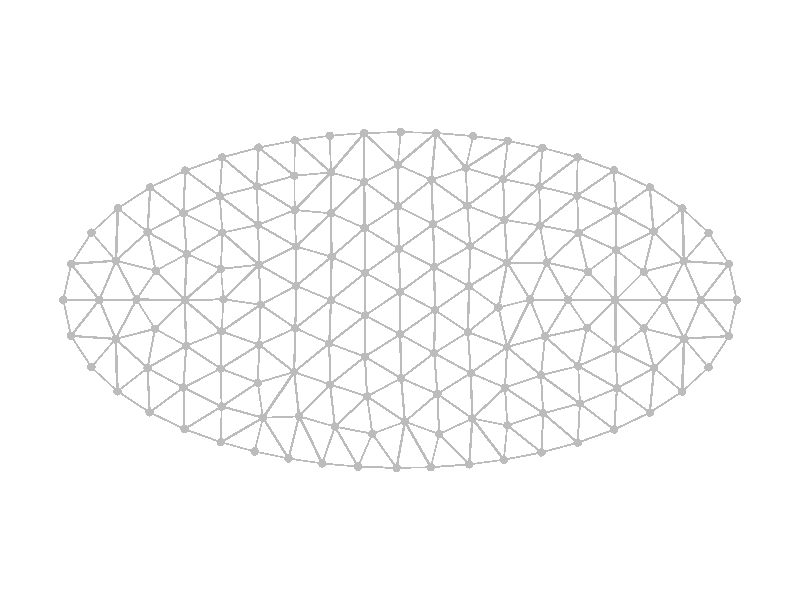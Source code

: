 #include "colors.inc"
background { rgb <1, 1, 1> }
camera {location <0, 0, 15>up <0,1,0> right <-1.33,0,0> angle 18look_at <0, 0, 0> sky <0, 1, 0> }
sphere { <-1.06389, -0.846779, 0>, 0.025 texture {  pigment { rgb <0.5, 0.5, 0.5> } } }
sphere { <-0.863473, -0.902, 0>, 0.025 texture {  pigment { rgb <0.5, 0.5, 0.5> } } }
sphere { <-0.662014, -0.943628, 0>, 0.025 texture {  pigment { rgb <0.5, 0.5, 0.5> } } }
sphere { <-0.461229, -0.973045, 0>, 0.025 texture {  pigment { rgb <0.5, 0.5, 0.5> } } }
sphere { <-0.249426, -0.992193, 0>, 0.025 texture {  pigment { rgb <0.5, 0.5, 0.5> } } }
sphere { <-0.0204406, -0.999948, 0>, 0.025 texture {  pigment { rgb <0.5, 0.5, 0.5> } } }
sphere { <0.183594, -0.995778, 0>, 0.025 texture {  pigment { rgb <0.5, 0.5, 0.5> } } }
sphere { <0.411208, -0.978635, 0>, 0.025 texture {  pigment { rgb <0.5, 0.5, 0.5> } } }
sphere { <0.616379, -0.951325, 0>, 0.025 texture {  pigment { rgb <0.5, 0.5, 0.5> } } }
sphere { <0.840088, -0.907504, 0>, 0.025 texture {  pigment { rgb <0.5, 0.5, 0.5> } } }
sphere { <1.0555, -0.849401, 0>, 0.025 texture {  pigment { rgb <0.5, 0.5, 0.5> } } }
sphere { <-1.48701, -0.668731, 0>, 0.025 texture {  pigment { rgb <0.5, 0.5, 0.5> } } }
sphere { <-1.2795, -0.768582, 0>, 0.025 texture {  pigment { rgb <0.5, 0.5, 0.5> } } }
sphere { <-1.05925, -0.633867, 0>, 0.025 texture {  pigment { rgb <0.5, 0.5, 0.5> } } }
sphere { <-0.813957, -0.701072, 0>, 0.025 texture {  pigment { rgb <0.5, 0.5, 0.5> } } }
sphere { <-0.598983, -0.692716, 0>, 0.025 texture {  pigment { rgb <0.5, 0.5, 0.5> } } }
sphere { <-0.386709, -0.753892, 0>, 0.025 texture {  pigment { rgb <0.5, 0.5, 0.5> } } }
sphere { <-0.164436, -0.796264, 0>, 0.025 texture {  pigment { rgb <0.5, 0.5, 0.5> } } }
sphere { <0.0292659, -0.724609, 0>, 0.025 texture {  pigment { rgb <0.5, 0.5, 0.5> } } }
sphere { <0.232411, -0.798404, 0>, 0.025 texture {  pigment { rgb <0.5, 0.5, 0.5> } } }
sphere { <0.429384, -0.705453, 0>, 0.025 texture {  pigment { rgb <0.5, 0.5, 0.5> } } }
sphere { <0.637576, -0.74646, 0>, 0.025 texture {  pigment { rgb <0.5, 0.5, 0.5> } } }
sphere { <0.850679, -0.674423, 0>, 0.025 texture {  pigment { rgb <0.5, 0.5, 0.5> } } }
sphere { <1.06844, -0.616193, 0>, 0.025 texture {  pigment { rgb <0.5, 0.5, 0.5> } } }
sphere { <1.27247, -0.771494, 0>, 0.025 texture {  pigment { rgb <0.5, 0.5, 0.5> } } }
sphere { <1.48403, -0.670384, 0>, 0.025 texture {  pigment { rgb <0.5, 0.5, 0.5> } } }
sphere { <-1.83326, -0.399737, 0>, 0.025 texture {  pigment { rgb <0.5, 0.5, 0.5> } } }
sphere { <-1.67817, -0.544002, 0>, 0.025 texture {  pigment { rgb <0.5, 0.5, 0.5> } } }
sphere { <-1.49977, -0.404969, 0>, 0.025 texture {  pigment { rgb <0.5, 0.5, 0.5> } } }
sphere { <-1.28633, -0.521082, 0>, 0.025 texture {  pigment { rgb <0.5, 0.5, 0.5> } } }
sphere { <-1.06558, -0.408659, 0>, 0.025 texture {  pigment { rgb <0.5, 0.5, 0.5> } } }
sphere { <-0.84489, -0.492452, 0>, 0.025 texture {  pigment { rgb <0.5, 0.5, 0.5> } } }
sphere { <-0.628817, -0.428567, 0>, 0.025 texture {  pigment { rgb <0.5, 0.5, 0.5> } } }
sphere { <-0.415348, -0.502938, 0>, 0.025 texture {  pigment { rgb <0.5, 0.5, 0.5> } } }
sphere { <-0.195463, -0.574073, 0>, 0.025 texture {  pigment { rgb <0.5, 0.5, 0.5> } } }
sphere { <0.00636614, -0.465644, 0>, 0.025 texture {  pigment { rgb <0.5, 0.5, 0.5> } } }
sphere { <0.222112, -0.559251, 0>, 0.025 texture {  pigment { rgb <0.5, 0.5, 0.5> } } }
sphere { <0.420431, -0.435167, 0>, 0.025 texture {  pigment { rgb <0.5, 0.5, 0.5> } } }
sphere { <0.623658, -0.522056, 0>, 0.025 texture {  pigment { rgb <0.5, 0.5, 0.5> } } }
sphere { <0.837022, -0.448287, 0>, 0.025 texture {  pigment { rgb <0.5, 0.5, 0.5> } } }
sphere { <1.05856, -0.393527, 0>, 0.025 texture {  pigment { rgb <0.5, 0.5, 0.5> } } }
sphere { <1.28857, -0.525342, 0>, 0.025 texture {  pigment { rgb <0.5, 0.5, 0.5> } } }
sphere { <1.50877, -0.405091, 0>, 0.025 texture {  pigment { rgb <0.5, 0.5, 0.5> } } }
sphere { <1.6762, -0.545514, 0>, 0.025 texture {  pigment { rgb <0.5, 0.5, 0.5> } } }
sphere { <1.832, -0.401173, 0>, 0.025 texture {  pigment { rgb <0.5, 0.5, 0.5> } } }
sphere { <-1.95398, -0.213294, 0>, 0.025 texture {  pigment { rgb <0.5, 0.5, 0.5> } } }
sphere { <-1.68897, -0.231888, 0>, 0.025 texture {  pigment { rgb <0.5, 0.5, 0.5> } } }
sphere { <-1.45525, -0.171533, 0>, 0.025 texture {  pigment { rgb <0.5, 0.5, 0.5> } } }
sphere { <-1.2697, -0.272734, 0>, 0.025 texture {  pigment { rgb <0.5, 0.5, 0.5> } } }
sphere { <-1.05995, -0.186936, 0>, 0.025 texture {  pigment { rgb <0.5, 0.5, 0.5> } } }
sphere { <-0.835771, -0.266305, 0>, 0.025 texture {  pigment { rgb <0.5, 0.5, 0.5> } } }
sphere { <-0.621845, -0.167788, 0>, 0.025 texture {  pigment { rgb <0.5, 0.5, 0.5> } } }
sphere { <-0.420083, -0.258154, 0>, 0.025 texture {  pigment { rgb <0.5, 0.5, 0.5> } } }
sphere { <-0.20841, -0.337148, 0>, 0.025 texture {  pigment { rgb <0.5, 0.5, 0.5> } } }
sphere { <0.00149535, -0.204281, 0>, 0.025 texture {  pigment { rgb <0.5, 0.5, 0.5> } } }
sphere { <0.203247, -0.316179, 0>, 0.025 texture {  pigment { rgb <0.5, 0.5, 0.5> } } }
sphere { <0.403247, -0.190917, 0>, 0.025 texture {  pigment { rgb <0.5, 0.5, 0.5> } } }
sphere { <0.636063, -0.279895, 0>, 0.025 texture {  pigment { rgb <0.5, 0.5, 0.5> } } }
sphere { <0.861899, -0.217562, 0>, 0.025 texture {  pigment { rgb <0.5, 0.5, 0.5> } } }
sphere { <1.11016, -0.166687, 0>, 0.025 texture {  pigment { rgb <0.5, 0.5, 0.5> } } }
sphere { <1.28185, -0.293896, 0>, 0.025 texture {  pigment { rgb <0.5, 0.5, 0.5> } } }
sphere { <1.44748, -0.168767, 0>, 0.025 texture {  pigment { rgb <0.5, 0.5, 0.5> } } }
sphere { <1.68751, -0.230178, 0>, 0.025 texture {  pigment { rgb <0.5, 0.5, 0.5> } } }
sphere { <1.95329, -0.21487, 0>, 0.025 texture {  pigment { rgb <0.5, 0.5, 0.5> } } }
sphere { <-2, 0.000767608, 0>, 0.025 texture {  pigment { rgb <0.5, 0.5, 0.5> } } }
sphere { <-1.78544, 0.000747915, 0>, 0.025 texture {  pigment { rgb <0.5, 0.5, 0.5> } } }
sphere { <-1.5655, 0.0026424, 0>, 0.025 texture {  pigment { rgb <0.5, 0.5, 0.5> } } }
sphere { <-1.27921, -0.000745268, 0>, 0.025 texture {  pigment { rgb <0.5, 0.5, 0.5> } } }
sphere { <-1.0481, 0.00419282, 0>, 0.025 texture {  pigment { rgb <0.5, 0.5, 0.5> } } }
sphere { <-0.827606, -0.0275711, 0>, 0.025 texture {  pigment { rgb <0.5, 0.5, 0.5> } } }
sphere { <-0.616057, 0.0847056, 0>, 0.025 texture {  pigment { rgb <0.5, 0.5, 0.5> } } }
sphere { <-0.410252, -0.00114496, 0>, 0.025 texture {  pigment { rgb <0.5, 0.5, 0.5> } } }
sphere { <-0.206961, -0.0920686, 0>, 0.025 texture {  pigment { rgb <0.5, 0.5, 0.5> } } }
sphere { <0.000828774, 0.0482144, 0>, 0.025 texture {  pigment { rgb <0.5, 0.5, 0.5> } } }
sphere { <0.207596, -0.0595779, 0>, 0.025 texture {  pigment { rgb <0.5, 0.5, 0.5> } } }
sphere { <0.410038, 0.0816, 0>, 0.025 texture {  pigment { rgb <0.5, 0.5, 0.5> } } }
sphere { <0.585091, -0.0443879, 0>, 0.025 texture {  pigment { rgb <0.5, 0.5, 0.5> } } }
sphere { <0.772784, 0.00256337, 0>, 0.025 texture {  pigment { rgb <0.5, 0.5, 0.5> } } }
sphere { <0.99727, 0.00198972, 0>, 0.025 texture {  pigment { rgb <0.5, 0.5, 0.5> } } }
sphere { <1.27903, -0.000472974, 0>, 0.025 texture {  pigment { rgb <0.5, 0.5, 0.5> } } }
sphere { <1.56925, -0.000620276, 0>, 0.025 texture {  pigment { rgb <0.5, 0.5, 0.5> } } }
sphere { <1.78663, 0.000468832, 0>, 0.025 texture {  pigment { rgb <0.5, 0.5, 0.5> } } }
sphere { <2, -0.00040862, 0>, 0.025 texture {  pigment { rgb <0.5, 0.5, 0.5> } } }
sphere { <-1.95333, 0.214774, 0>, 0.025 texture {  pigment { rgb <0.5, 0.5, 0.5> } } }
sphere { <-1.68758, 0.233766, 0>, 0.025 texture {  pigment { rgb <0.5, 0.5, 0.5> } } }
sphere { <-1.45044, 0.174394, 0>, 0.025 texture {  pigment { rgb <0.5, 0.5, 0.5> } } }
sphere { <-1.26615, 0.273853, 0>, 0.025 texture {  pigment { rgb <0.5, 0.5, 0.5> } } }
sphere { <-1.06371, 0.185417, 0>, 0.025 texture {  pigment { rgb <0.5, 0.5, 0.5> } } }
sphere { <-0.838085, 0.210339, 0>, 0.025 texture {  pigment { rgb <0.5, 0.5, 0.5> } } }
sphere { <-0.617965, 0.318862, 0>, 0.025 texture {  pigment { rgb <0.5, 0.5, 0.5> } } }
sphere { <-0.406282, 0.257427, 0>, 0.025 texture {  pigment { rgb <0.5, 0.5, 0.5> } } }
sphere { <-0.20646, 0.161633, 0>, 0.025 texture {  pigment { rgb <0.5, 0.5, 0.5> } } }
sphere { <-0.00676517, 0.304075, 0>, 0.025 texture {  pigment { rgb <0.5, 0.5, 0.5> } } }
sphere { <0.202665, 0.196773, 0>, 0.025 texture {  pigment { rgb <0.5, 0.5, 0.5> } } }
sphere { <0.416306, 0.321618, 0>, 0.025 texture {  pigment { rgb <0.5, 0.5, 0.5> } } }
sphere { <0.637076, 0.222487, 0>, 0.025 texture {  pigment { rgb <0.5, 0.5, 0.5> } } }
sphere { <0.871619, 0.222905, 0>, 0.025 texture {  pigment { rgb <0.5, 0.5, 0.5> } } }
sphere { <1.11508, 0.168533, 0>, 0.025 texture {  pigment { rgb <0.5, 0.5, 0.5> } } }
sphere { <1.28415, 0.296881, 0>, 0.025 texture {  pigment { rgb <0.5, 0.5, 0.5> } } }
sphere { <1.44834, 0.168505, 0>, 0.025 texture {  pigment { rgb <0.5, 0.5, 0.5> } } }
sphere { <1.68666, 0.231269, 0>, 0.025 texture {  pigment { rgb <0.5, 0.5, 0.5> } } }
sphere { <1.95351, 0.214359, 0>, 0.025 texture {  pigment { rgb <0.5, 0.5, 0.5> } } }
sphere { <-1.83194, 0.401245, 0>, 0.025 texture {  pigment { rgb <0.5, 0.5, 0.5> } } }
sphere { <-1.67578, 0.545836, 0>, 0.025 texture {  pigment { rgb <0.5, 0.5, 0.5> } } }
sphere { <-1.49965, 0.405742, 0>, 0.025 texture {  pigment { rgb <0.5, 0.5, 0.5> } } }
sphere { <-1.28675, 0.516809, 0>, 0.025 texture {  pigment { rgb <0.5, 0.5, 0.5> } } }
sphere { <-1.05518, 0.401019, 0>, 0.025 texture {  pigment { rgb <0.5, 0.5, 0.5> } } }
sphere { <-0.841808, 0.447256, 0>, 0.025 texture {  pigment { rgb <0.5, 0.5, 0.5> } } }
sphere { <-0.625128, 0.536037, 0>, 0.025 texture {  pigment { rgb <0.5, 0.5, 0.5> } } }
sphere { <-0.409553, 0.516195, 0>, 0.025 texture {  pigment { rgb <0.5, 0.5, 0.5> } } }
sphere { <-0.21016, 0.428057, 0>, 0.025 texture {  pigment { rgb <0.5, 0.5, 0.5> } } }
sphere { <-0.0116989, 0.557638, 0>, 0.025 texture {  pigment { rgb <0.5, 0.5, 0.5> } } }
sphere { <0.197248, 0.450966, 0>, 0.025 texture {  pigment { rgb <0.5, 0.5, 0.5> } } }
sphere { <0.400469, 0.561546, 0>, 0.025 texture {  pigment { rgb <0.5, 0.5, 0.5> } } }
sphere { <0.620653, 0.476559, 0>, 0.025 texture {  pigment { rgb <0.5, 0.5, 0.5> } } }
sphere { <0.830347, 0.443964, 0>, 0.025 texture {  pigment { rgb <0.5, 0.5, 0.5> } } }
sphere { <1.06021, 0.400101, 0>, 0.025 texture {  pigment { rgb <0.5, 0.5, 0.5> } } }
sphere { <1.28246, 0.530489, 0>, 0.025 texture {  pigment { rgb <0.5, 0.5, 0.5> } } }
sphere { <1.50602, 0.4074, 0>, 0.025 texture {  pigment { rgb <0.5, 0.5, 0.5> } } }
sphere { <1.67693, 0.544952, 0>, 0.025 texture {  pigment { rgb <0.5, 0.5, 0.5> } } }
sphere { <1.83268, 0.400398, 0>, 0.025 texture {  pigment { rgb <0.5, 0.5, 0.5> } } }
sphere { <-1.48354, 0.670653, 0>, 0.025 texture {  pigment { rgb <0.5, 0.5, 0.5> } } }
sphere { <-1.27493, 0.770479, 0>, 0.025 texture {  pigment { rgb <0.5, 0.5, 0.5> } } }
sphere { <-1.07047, 0.619065, 0>, 0.025 texture {  pigment { rgb <0.5, 0.5, 0.5> } } }
sphere { <-0.850729, 0.676564, 0>, 0.025 texture {  pigment { rgb <0.5, 0.5, 0.5> } } }
sphere { <-0.627494, 0.739975, 0>, 0.025 texture {  pigment { rgb <0.5, 0.5, 0.5> } } }
sphere { <-0.410572, 0.759802, 0>, 0.025 texture {  pigment { rgb <0.5, 0.5, 0.5> } } }
sphere { <-0.212278, 0.704238, 0>, 0.025 texture {  pigment { rgb <0.5, 0.5, 0.5> } } }
sphere { <-0.0130512, 0.80452, 0>, 0.025 texture {  pigment { rgb <0.5, 0.5, 0.5> } } }
sphere { <0.186585, 0.715867, 0>, 0.025 texture {  pigment { rgb <0.5, 0.5, 0.5> } } }
sphere { <0.390759, 0.786368, 0>, 0.025 texture {  pigment { rgb <0.5, 0.5, 0.5> } } }
sphere { <0.612534, 0.719928, 0>, 0.025 texture {  pigment { rgb <0.5, 0.5, 0.5> } } }
sphere { <0.827905, 0.675317, 0>, 0.025 texture {  pigment { rgb <0.5, 0.5, 0.5> } } }
sphere { <1.05217, 0.621211, 0>, 0.025 texture {  pigment { rgb <0.5, 0.5, 0.5> } } }
sphere { <1.27066, 0.772241, 0>, 0.025 texture {  pigment { rgb <0.5, 0.5, 0.5> } } }
sphere { <1.4835, 0.670677, 0>, 0.025 texture {  pigment { rgb <0.5, 0.5, 0.5> } } }
sphere { <-1.05613, 0.849205, 0>, 0.025 texture {  pigment { rgb <0.5, 0.5, 0.5> } } }
sphere { <-0.839973, 0.90753, 0>, 0.025 texture {  pigment { rgb <0.5, 0.5, 0.5> } } }
sphere { <-0.624576, 0.949988, 0>, 0.025 texture {  pigment { rgb <0.5, 0.5, 0.5> } } }
sphere { <-0.416225, 0.978105, 0>, 0.025 texture {  pigment { rgb <0.5, 0.5, 0.5> } } }
sphere { <-0.212812, 0.994323, 0>, 0.025 texture {  pigment { rgb <0.5, 0.5, 0.5> } } }
sphere { <0.00427148, 0.999998, 0>, 0.025 texture {  pigment { rgb <0.5, 0.5, 0.5> } } }
sphere { <0.213142, 0.994305, 0>, 0.025 texture {  pigment { rgb <0.5, 0.5, 0.5> } } }
sphere { <0.434453, 0.976121, 0>, 0.025 texture {  pigment { rgb <0.5, 0.5, 0.5> } } }
sphere { <0.641063, 0.947238, 0>, 0.025 texture {  pigment { rgb <0.5, 0.5, 0.5> } } }
sphere { <0.845567, 0.906231, 0>, 0.025 texture {  pigment { rgb <0.5, 0.5, 0.5> } } }
sphere { <1.0549, 0.849585, 0>, 0.025 texture {  pigment { rgb <0.5, 0.5, 0.5> } } }
cylinder { <-2, 0.000767608, 0>, <-1.78544, 0.000747915, 0>, 0.00536401 texture {  pigment { rgb <0.5, 0.5, 0.5> } } }
cylinder { <-2, 0.000767608, 0>, <-1.95333, 0.214774, 0>, 0.00547591 texture {  pigment { rgb <0.5, 0.5, 0.5> } } }
cylinder { <-1.78544, 0.000747915, 0>, <-1.95333, 0.214774, 0>, 0.00680044 texture {  pigment { rgb <0.5, 0.5, 0.5> } } }
cylinder { <-1.95398, -0.213294, 0>, <-2, 0.000767608, 0>, 0.00547383 texture {  pigment { rgb <0.5, 0.5, 0.5> } } }
cylinder { <-1.95398, -0.213294, 0>, <-1.78544, 0.000747915, 0>, 0.00681078 texture {  pigment { rgb <0.5, 0.5, 0.5> } } }
cylinder { <-1.83326, -0.399737, 0>, <-1.95398, -0.213294, 0>, 0.00555276 texture {  pigment { rgb <0.5, 0.5, 0.5> } } }
cylinder { <-1.83326, -0.399737, 0>, <-1.68897, -0.231888, 0>, 0.00553353 texture {  pigment { rgb <0.5, 0.5, 0.5> } } }
cylinder { <-1.95398, -0.213294, 0>, <-1.68897, -0.231888, 0>, 0.00664137 texture {  pigment { rgb <0.5, 0.5, 0.5> } } }
cylinder { <-1.95333, 0.214774, 0>, <-1.68758, 0.233766, 0>, 0.00666058 texture {  pigment { rgb <0.5, 0.5, 0.5> } } }
cylinder { <-1.95333, 0.214774, 0>, <-1.83194, 0.401245, 0>, 0.00556249 texture {  pigment { rgb <0.5, 0.5, 0.5> } } }
cylinder { <-1.68758, 0.233766, 0>, <-1.83194, 0.401245, 0>, 0.00552771 texture {  pigment { rgb <0.5, 0.5, 0.5> } } }
cylinder { <-1.68897, -0.231888, 0>, <-1.78544, 0.000747915, 0>, 0.00629609 texture {  pigment { rgb <0.5, 0.5, 0.5> } } }
cylinder { <-1.78544, 0.000747915, 0>, <-1.68758, 0.233766, 0>, 0.00631829 texture {  pigment { rgb <0.5, 0.5, 0.5> } } }
cylinder { <-1.83326, -0.399737, 0>, <-1.67817, -0.544002, 0>, 0.0052954 texture {  pigment { rgb <0.5, 0.5, 0.5> } } }
cylinder { <-1.67817, -0.544002, 0>, <-1.68897, -0.231888, 0>, 0.00780752 texture {  pigment { rgb <0.5, 0.5, 0.5> } } }
cylinder { <-1.68758, 0.233766, 0>, <-1.67578, 0.545836, 0>, 0.00780734 texture {  pigment { rgb <0.5, 0.5, 0.5> } } }
cylinder { <-1.83194, 0.401245, 0>, <-1.67578, 0.545836, 0>, 0.00532046 texture {  pigment { rgb <0.5, 0.5, 0.5> } } }
cylinder { <-1.78544, 0.000747915, 0>, <-1.5655, 0.0026424, 0>, 0.00549863 texture {  pigment { rgb <0.5, 0.5, 0.5> } } }
cylinder { <-1.5655, 0.0026424, 0>, <-1.68758, 0.233766, 0>, 0.00653459 texture {  pigment { rgb <0.5, 0.5, 0.5> } } }
cylinder { <-1.68897, -0.231888, 0>, <-1.5655, 0.0026424, 0>, 0.00662616 texture {  pigment { rgb <0.5, 0.5, 0.5> } } }
cylinder { <-1.67817, -0.544002, 0>, <-1.49977, -0.404969, 0>, 0.00565442 texture {  pigment { rgb <0.5, 0.5, 0.5> } } }
cylinder { <-1.49977, -0.404969, 0>, <-1.68897, -0.231888, 0>, 0.00641067 texture {  pigment { rgb <0.5, 0.5, 0.5> } } }
cylinder { <-1.68758, 0.233766, 0>, <-1.49965, 0.405742, 0>, 0.00636854 texture {  pigment { rgb <0.5, 0.5, 0.5> } } }
cylinder { <-1.67578, 0.545836, 0>, <-1.49965, 0.405742, 0>, 0.00562632 texture {  pigment { rgb <0.5, 0.5, 0.5> } } }
cylinder { <-1.68897, -0.231888, 0>, <-1.45525, -0.171533, 0>, 0.00603483 texture {  pigment { rgb <0.5, 0.5, 0.5> } } }
cylinder { <-1.45525, -0.171533, 0>, <-1.5655, 0.0026424, 0>, 0.00515349 texture {  pigment { rgb <0.5, 0.5, 0.5> } } }
cylinder { <-1.48701, -0.668731, 0>, <-1.67817, -0.544002, 0>, 0.00570633 texture {  pigment { rgb <0.5, 0.5, 0.5> } } }
cylinder { <-1.48701, -0.668731, 0>, <-1.49977, -0.404969, 0>, 0.00660177 texture {  pigment { rgb <0.5, 0.5, 0.5> } } }
cylinder { <-1.67578, 0.545836, 0>, <-1.48354, 0.670653, 0>, 0.00573018 texture {  pigment { rgb <0.5, 0.5, 0.5> } } }
cylinder { <-1.49965, 0.405742, 0>, <-1.48354, 0.670653, 0>, 0.00663501 texture {  pigment { rgb <0.5, 0.5, 0.5> } } }
cylinder { <-1.49977, -0.404969, 0>, <-1.45525, -0.171533, 0>, 0.0059411 texture {  pigment { rgb <0.5, 0.5, 0.5> } } }
cylinder { <-1.5655, 0.0026424, 0>, <-1.45044, 0.174394, 0>, 0.0051683 texture {  pigment { rgb <0.5, 0.5, 0.5> } } }
cylinder { <-1.68758, 0.233766, 0>, <-1.45044, 0.174394, 0>, 0.00611156 texture {  pigment { rgb <0.5, 0.5, 0.5> } } }
cylinder { <-1.45044, 0.174394, 0>, <-1.49965, 0.405742, 0>, 0.00591312 texture {  pigment { rgb <0.5, 0.5, 0.5> } } }
cylinder { <-1.48701, -0.668731, 0>, <-1.28633, -0.521082, 0>, 0.00622855 texture {  pigment { rgb <0.5, 0.5, 0.5> } } }
cylinder { <-1.49977, -0.404969, 0>, <-1.28633, -0.521082, 0>, 0.00607446 texture {  pigment { rgb <0.5, 0.5, 0.5> } } }
cylinder { <-1.49965, 0.405742, 0>, <-1.28675, 0.516809, 0>, 0.00600323 texture {  pigment { rgb <0.5, 0.5, 0.5> } } }
cylinder { <-1.28675, 0.516809, 0>, <-1.48354, 0.670653, 0>, 0.00624469 texture {  pigment { rgb <0.5, 0.5, 0.5> } } }
cylinder { <-1.45525, -0.171533, 0>, <-1.27921, -0.000745268, 0>, 0.00613174 texture {  pigment { rgb <0.5, 0.5, 0.5> } } }
cylinder { <-1.5655, 0.0026424, 0>, <-1.27921, -0.000745268, 0>, 0.00715778 texture {  pigment { rgb <0.5, 0.5, 0.5> } } }
cylinder { <-1.27921, -0.000745268, 0>, <-1.45044, 0.174394, 0>, 0.00612335 texture {  pigment { rgb <0.5, 0.5, 0.5> } } }
cylinder { <-1.49977, -0.404969, 0>, <-1.2697, -0.272734, 0>, 0.00663411 texture {  pigment { rgb <0.5, 0.5, 0.5> } } }
cylinder { <-1.45525, -0.171533, 0>, <-1.2697, -0.272734, 0>, 0.00528376 texture {  pigment { rgb <0.5, 0.5, 0.5> } } }
cylinder { <-1.48701, -0.668731, 0>, <-1.2795, -0.768582, 0>, 0.005757 texture {  pigment { rgb <0.5, 0.5, 0.5> } } }
cylinder { <-1.2795, -0.768582, 0>, <-1.28633, -0.521082, 0>, 0.00618985 texture {  pigment { rgb <0.5, 0.5, 0.5> } } }
cylinder { <-1.28675, 0.516809, 0>, <-1.27493, 0.770479, 0>, 0.00634862 texture {  pigment { rgb <0.5, 0.5, 0.5> } } }
cylinder { <-1.48354, 0.670653, 0>, <-1.27493, 0.770479, 0>, 0.00578165 texture {  pigment { rgb <0.5, 0.5, 0.5> } } }
cylinder { <-1.28633, -0.521082, 0>, <-1.2697, -0.272734, 0>, 0.0062226 texture {  pigment { rgb <0.5, 0.5, 0.5> } } }
cylinder { <-1.2697, -0.272734, 0>, <-1.27921, -0.000745268, 0>, 0.00680388 texture {  pigment { rgb <0.5, 0.5, 0.5> } } }
cylinder { <-1.26615, 0.273853, 0>, <-1.49965, 0.405742, 0>, 0.00670443 texture {  pigment { rgb <0.5, 0.5, 0.5> } } }
cylinder { <-1.26615, 0.273853, 0>, <-1.28675, 0.516809, 0>, 0.00609571 texture {  pigment { rgb <0.5, 0.5, 0.5> } } }
cylinder { <-1.27921, -0.000745268, 0>, <-1.26615, 0.273853, 0>, 0.00687273 texture {  pigment { rgb <0.5, 0.5, 0.5> } } }
cylinder { <-1.45044, 0.174394, 0>, <-1.26615, 0.273853, 0>, 0.00523542 texture {  pigment { rgb <0.5, 0.5, 0.5> } } }
cylinder { <-1.28675, 0.516809, 0>, <-1.07047, 0.619065, 0>, 0.00598087 texture {  pigment { rgb <0.5, 0.5, 0.5> } } }
cylinder { <-1.27493, 0.770479, 0>, <-1.07047, 0.619065, 0>, 0.00636049 texture {  pigment { rgb <0.5, 0.5, 0.5> } } }
cylinder { <-1.28633, -0.521082, 0>, <-1.06558, -0.408659, 0>, 0.00619331 texture {  pigment { rgb <0.5, 0.5, 0.5> } } }
cylinder { <-1.06558, -0.408659, 0>, <-1.2697, -0.272734, 0>, 0.00613097 texture {  pigment { rgb <0.5, 0.5, 0.5> } } }
cylinder { <-1.2795, -0.768582, 0>, <-1.05925, -0.633867, 0>, 0.00645462 texture {  pigment { rgb <0.5, 0.5, 0.5> } } }
cylinder { <-1.05925, -0.633867, 0>, <-1.28633, -0.521082, 0>, 0.00633869 texture {  pigment { rgb <0.5, 0.5, 0.5> } } }
cylinder { <-1.26615, 0.273853, 0>, <-1.05518, 0.401019, 0>, 0.00615834 texture {  pigment { rgb <0.5, 0.5, 0.5> } } }
cylinder { <-1.28675, 0.516809, 0>, <-1.05518, 0.401019, 0>, 0.0064728 texture {  pigment { rgb <0.5, 0.5, 0.5> } } }
cylinder { <-1.06558, -0.408659, 0>, <-1.05995, -0.186936, 0>, 0.00554488 texture {  pigment { rgb <0.5, 0.5, 0.5> } } }
cylinder { <-1.2697, -0.272734, 0>, <-1.05995, -0.186936, 0>, 0.00566561 texture {  pigment { rgb <0.5, 0.5, 0.5> } } }
cylinder { <-1.05995, -0.186936, 0>, <-1.27921, -0.000745268, 0>, 0.00719133 texture {  pigment { rgb <0.5, 0.5, 0.5> } } }
cylinder { <-1.27921, -0.000745268, 0>, <-1.06371, 0.185417, 0>, 0.00711931 texture {  pigment { rgb <0.5, 0.5, 0.5> } } }
cylinder { <-1.26615, 0.273853, 0>, <-1.06371, 0.185417, 0>, 0.0055227 texture {  pigment { rgb <0.5, 0.5, 0.5> } } }
cylinder { <-1.06389, -0.846779, 0>, <-1.2795, -0.768582, 0>, 0.00573386 texture {  pigment { rgb <0.5, 0.5, 0.5> } } }
cylinder { <-1.06389, -0.846779, 0>, <-1.05925, -0.633867, 0>, 0.00532406 texture {  pigment { rgb <0.5, 0.5, 0.5> } } }
cylinder { <-1.05925, -0.633867, 0>, <-1.06558, -0.408659, 0>, 0.00563241 texture {  pigment { rgb <0.5, 0.5, 0.5> } } }
cylinder { <-1.27493, 0.770479, 0>, <-1.05613, 0.849205, 0>, 0.00581339 texture {  pigment { rgb <0.5, 0.5, 0.5> } } }
cylinder { <-1.07047, 0.619065, 0>, <-1.05613, 0.849205, 0>, 0.00576466 texture {  pigment { rgb <0.5, 0.5, 0.5> } } }
cylinder { <-1.05518, 0.401019, 0>, <-1.07047, 0.619065, 0>, 0.00546455 texture {  pigment { rgb <0.5, 0.5, 0.5> } } }
cylinder { <-1.06371, 0.185417, 0>, <-1.05518, 0.401019, 0>, 0.00539427 texture {  pigment { rgb <0.5, 0.5, 0.5> } } }
cylinder { <-1.05995, -0.186936, 0>, <-1.0481, 0.00419282, 0>, 0.00478738 texture {  pigment { rgb <0.5, 0.5, 0.5> } } }
cylinder { <-1.27921, -0.000745268, 0>, <-1.0481, 0.00419282, 0>, 0.00577905 texture {  pigment { rgb <0.5, 0.5, 0.5> } } }
cylinder { <-1.0481, 0.00419282, 0>, <-1.06371, 0.185417, 0>, 0.00454738 texture {  pigment { rgb <0.5, 0.5, 0.5> } } }
cylinder { <-1.05925, -0.633867, 0>, <-0.84489, -0.492452, 0>, 0.00642011 texture {  pigment { rgb <0.5, 0.5, 0.5> } } }
cylinder { <-1.06558, -0.408659, 0>, <-0.84489, -0.492452, 0>, 0.00590149 texture {  pigment { rgb <0.5, 0.5, 0.5> } } }
cylinder { <-1.07047, 0.619065, 0>, <-0.850729, 0.676564, 0>, 0.00567854 texture {  pigment { rgb <0.5, 0.5, 0.5> } } }
cylinder { <-0.850729, 0.676564, 0>, <-1.05613, 0.849205, 0>, 0.00670789 texture {  pigment { rgb <0.5, 0.5, 0.5> } } }
cylinder { <-1.06558, -0.408659, 0>, <-0.835771, -0.266305, 0>, 0.00675812 texture {  pigment { rgb <0.5, 0.5, 0.5> } } }
cylinder { <-1.05995, -0.186936, 0>, <-0.835771, -0.266305, 0>, 0.00594524 texture {  pigment { rgb <0.5, 0.5, 0.5> } } }
cylinder { <-1.05518, 0.401019, 0>, <-0.841808, 0.447256, 0>, 0.00545802 texture {  pigment { rgb <0.5, 0.5, 0.5> } } }
cylinder { <-0.841808, 0.447256, 0>, <-1.07047, 0.619065, 0>, 0.00715044 texture {  pigment { rgb <0.5, 0.5, 0.5> } } }
cylinder { <-1.06371, 0.185417, 0>, <-0.838085, 0.210339, 0>, 0.00567502 texture {  pigment { rgb <0.5, 0.5, 0.5> } } }
cylinder { <-0.838085, 0.210339, 0>, <-1.05518, 0.401019, 0>, 0.00722354 texture {  pigment { rgb <0.5, 0.5, 0.5> } } }
cylinder { <-0.841808, 0.447256, 0>, <-0.850729, 0.676564, 0>, 0.00573703 texture {  pigment { rgb <0.5, 0.5, 0.5> } } }
cylinder { <-0.850729, 0.676564, 0>, <-0.839973, 0.90753, 0>, 0.00578042 texture {  pigment { rgb <0.5, 0.5, 0.5> } } }
cylinder { <-1.05613, 0.849205, 0>, <-0.839973, 0.90753, 0>, 0.00559713 texture {  pigment { rgb <0.5, 0.5, 0.5> } } }
cylinder { <-0.84489, -0.492452, 0>, <-0.835771, -0.266305, 0>, 0.00565828 texture {  pigment { rgb <0.5, 0.5, 0.5> } } }
cylinder { <-0.838085, 0.210339, 0>, <-0.841808, 0.447256, 0>, 0.00592366 texture {  pigment { rgb <0.5, 0.5, 0.5> } } }
cylinder { <-1.0481, 0.00419282, 0>, <-0.838085, 0.210339, 0>, 0.0073571 texture {  pigment { rgb <0.5, 0.5, 0.5> } } }
cylinder { <-1.0481, 0.00419282, 0>, <-0.827606, -0.0275711, 0>, 0.00556929 texture {  pigment { rgb <0.5, 0.5, 0.5> } } }
cylinder { <-0.827606, -0.0275711, 0>, <-0.838085, 0.210339, 0>, 0.00595351 texture {  pigment { rgb <0.5, 0.5, 0.5> } } }
cylinder { <-1.05995, -0.186936, 0>, <-0.827606, -0.0275711, 0>, 0.00704355 texture {  pigment { rgb <0.5, 0.5, 0.5> } } }
cylinder { <-0.835771, -0.266305, 0>, <-0.827606, -0.0275711, 0>, 0.00597183 texture {  pigment { rgb <0.5, 0.5, 0.5> } } }
cylinder { <-1.05925, -0.633867, 0>, <-0.813957, -0.701072, 0>, 0.00635831 texture {  pigment { rgb <0.5, 0.5, 0.5> } } }
cylinder { <-0.813957, -0.701072, 0>, <-0.84489, -0.492452, 0>, 0.00527251 texture {  pigment { rgb <0.5, 0.5, 0.5> } } }
cylinder { <-1.06389, -0.846779, 0>, <-0.863473, -0.902, 0>, 0.00519714 texture {  pigment { rgb <0.5, 0.5, 0.5> } } }
cylinder { <-1.06389, -0.846779, 0>, <-0.813957, -0.701072, 0>, 0.0072326 texture {  pigment { rgb <0.5, 0.5, 0.5> } } }
cylinder { <-0.863473, -0.902, 0>, <-0.813957, -0.701072, 0>, 0.00517348 texture {  pigment { rgb <0.5, 0.5, 0.5> } } }
cylinder { <-0.84489, -0.492452, 0>, <-0.628817, -0.428567, 0>, 0.00563299 texture {  pigment { rgb <0.5, 0.5, 0.5> } } }
cylinder { <-0.628817, -0.428567, 0>, <-0.835771, -0.266305, 0>, 0.00657453 texture {  pigment { rgb <0.5, 0.5, 0.5> } } }
cylinder { <-0.841808, 0.447256, 0>, <-0.625128, 0.536037, 0>, 0.00585406 texture {  pigment { rgb <0.5, 0.5, 0.5> } } }
cylinder { <-0.625128, 0.536037, 0>, <-0.850729, 0.676564, 0>, 0.00664471 texture {  pigment { rgb <0.5, 0.5, 0.5> } } }
cylinder { <-0.835771, -0.266305, 0>, <-0.621845, -0.167788, 0>, 0.00588801 texture {  pigment { rgb <0.5, 0.5, 0.5> } } }
cylinder { <-0.621845, -0.167788, 0>, <-0.827606, -0.0275711, 0>, 0.00622486 texture {  pigment { rgb <0.5, 0.5, 0.5> } } }
cylinder { <-0.850729, 0.676564, 0>, <-0.627494, 0.739975, 0>, 0.00580168 texture {  pigment { rgb <0.5, 0.5, 0.5> } } }
cylinder { <-0.627494, 0.739975, 0>, <-0.839973, 0.90753, 0>, 0.0067649 texture {  pigment { rgb <0.5, 0.5, 0.5> } } }
cylinder { <-0.838085, 0.210339, 0>, <-0.617965, 0.318862, 0>, 0.00613546 texture {  pigment { rgb <0.5, 0.5, 0.5> } } }
cylinder { <-0.617965, 0.318862, 0>, <-0.841808, 0.447256, 0>, 0.00645128 texture {  pigment { rgb <0.5, 0.5, 0.5> } } }
cylinder { <-0.863473, -0.902, 0>, <-0.662014, -0.943628, 0>, 0.00514287 texture {  pigment { rgb <0.5, 0.5, 0.5> } } }
cylinder { <-0.662014, -0.943628, 0>, <-0.813957, -0.701072, 0>, 0.00715543 texture {  pigment { rgb <0.5, 0.5, 0.5> } } }
cylinder { <-0.827606, -0.0275711, 0>, <-0.616057, 0.0847056, 0>, 0.00598745 texture {  pigment { rgb <0.5, 0.5, 0.5> } } }
cylinder { <-0.616057, 0.0847056, 0>, <-0.838085, 0.210339, 0>, 0.00637772 texture {  pigment { rgb <0.5, 0.5, 0.5> } } }
cylinder { <-0.813957, -0.701072, 0>, <-0.628817, -0.428567, 0>, 0.0082362 texture {  pigment { rgb <0.5, 0.5, 0.5> } } }
cylinder { <-0.627494, 0.739975, 0>, <-0.624576, 0.949988, 0>, 0.00525081 texture {  pigment { rgb <0.5, 0.5, 0.5> } } }
cylinder { <-0.839973, 0.90753, 0>, <-0.624576, 0.949988, 0>, 0.00548855 texture {  pigment { rgb <0.5, 0.5, 0.5> } } }
cylinder { <-0.625128, 0.536037, 0>, <-0.627494, 0.739975, 0>, 0.0050988 texture {  pigment { rgb <0.5, 0.5, 0.5> } } }
cylinder { <-0.628817, -0.428567, 0>, <-0.621845, -0.167788, 0>, 0.00652181 texture {  pigment { rgb <0.5, 0.5, 0.5> } } }
cylinder { <-0.617965, 0.318862, 0>, <-0.625128, 0.536037, 0>, 0.00543233 texture {  pigment { rgb <0.5, 0.5, 0.5> } } }
cylinder { <-0.616057, 0.0847056, 0>, <-0.617965, 0.318862, 0>, 0.00585411 texture {  pigment { rgb <0.5, 0.5, 0.5> } } }
cylinder { <-0.621845, -0.167788, 0>, <-0.616057, 0.0847056, 0>, 0.00631399 texture {  pigment { rgb <0.5, 0.5, 0.5> } } }
cylinder { <-0.662014, -0.943628, 0>, <-0.598983, -0.692716, 0>, 0.0064677 texture {  pigment { rgb <0.5, 0.5, 0.5> } } }
cylinder { <-0.813957, -0.701072, 0>, <-0.598983, -0.692716, 0>, 0.00537841 texture {  pigment { rgb <0.5, 0.5, 0.5> } } }
cylinder { <-0.598983, -0.692716, 0>, <-0.628817, -0.428567, 0>, 0.00664571 texture {  pigment { rgb <0.5, 0.5, 0.5> } } }
cylinder { <-0.628817, -0.428567, 0>, <-0.420083, -0.258154, 0>, 0.00673658 texture {  pigment { rgb <0.5, 0.5, 0.5> } } }
cylinder { <-0.621845, -0.167788, 0>, <-0.420083, -0.258154, 0>, 0.00552687 texture {  pigment { rgb <0.5, 0.5, 0.5> } } }
cylinder { <-0.662014, -0.943628, 0>, <-0.461229, -0.973045, 0>, 0.00507321 texture {  pigment { rgb <0.5, 0.5, 0.5> } } }
cylinder { <-0.461229, -0.973045, 0>, <-0.598983, -0.692716, 0>, 0.00780867 texture {  pigment { rgb <0.5, 0.5, 0.5> } } }
cylinder { <-0.598983, -0.692716, 0>, <-0.415348, -0.502938, 0>, 0.00660196 texture {  pigment { rgb <0.5, 0.5, 0.5> } } }
cylinder { <-0.628817, -0.428567, 0>, <-0.415348, -0.502938, 0>, 0.00565131 texture {  pigment { rgb <0.5, 0.5, 0.5> } } }
cylinder { <-0.621845, -0.167788, 0>, <-0.410252, -0.00114496, 0>, 0.00673339 texture {  pigment { rgb <0.5, 0.5, 0.5> } } }
cylinder { <-0.616057, 0.0847056, 0>, <-0.410252, -0.00114496, 0>, 0.00557482 texture {  pigment { rgb <0.5, 0.5, 0.5> } } }
cylinder { <-0.616057, 0.0847056, 0>, <-0.406282, 0.257427, 0>, 0.00679329 texture {  pigment { rgb <0.5, 0.5, 0.5> } } }
cylinder { <-0.617965, 0.318862, 0>, <-0.406282, 0.257427, 0>, 0.00551046 texture {  pigment { rgb <0.5, 0.5, 0.5> } } }
cylinder { <-0.415348, -0.502938, 0>, <-0.420083, -0.258154, 0>, 0.00612076 texture {  pigment { rgb <0.5, 0.5, 0.5> } } }
cylinder { <-0.625128, 0.536037, 0>, <-0.410572, 0.759802, 0>, 0.00775021 texture {  pigment { rgb <0.5, 0.5, 0.5> } } }
cylinder { <-0.627494, 0.739975, 0>, <-0.410572, 0.759802, 0>, 0.00544564 texture {  pigment { rgb <0.5, 0.5, 0.5> } } }
cylinder { <-0.410572, 0.759802, 0>, <-0.624576, 0.949988, 0>, 0.00715751 texture {  pigment { rgb <0.5, 0.5, 0.5> } } }
cylinder { <-0.410572, 0.759802, 0>, <-0.416225, 0.978105, 0>, 0.0054594 texture {  pigment { rgb <0.5, 0.5, 0.5> } } }
cylinder { <-0.624576, 0.949988, 0>, <-0.416225, 0.978105, 0>, 0.00525598 texture {  pigment { rgb <0.5, 0.5, 0.5> } } }
cylinder { <-0.625128, 0.536037, 0>, <-0.409553, 0.516195, 0>, 0.00541217 texture {  pigment { rgb <0.5, 0.5, 0.5> } } }
cylinder { <-0.409553, 0.516195, 0>, <-0.410572, 0.759802, 0>, 0.00609023 texture {  pigment { rgb <0.5, 0.5, 0.5> } } }
cylinder { <-0.617965, 0.318862, 0>, <-0.409553, 0.516195, 0>, 0.00717531 texture {  pigment { rgb <0.5, 0.5, 0.5> } } }
cylinder { <-0.420083, -0.258154, 0>, <-0.410252, -0.00114496, 0>, 0.00642992 texture {  pigment { rgb <0.5, 0.5, 0.5> } } }
cylinder { <-0.410252, -0.00114496, 0>, <-0.406282, 0.257427, 0>, 0.00646505 texture {  pigment { rgb <0.5, 0.5, 0.5> } } }
cylinder { <-0.406282, 0.257427, 0>, <-0.409553, 0.516195, 0>, 0.00646973 texture {  pigment { rgb <0.5, 0.5, 0.5> } } }
cylinder { <-0.461229, -0.973045, 0>, <-0.386709, -0.753892, 0>, 0.00578692 texture {  pigment { rgb <0.5, 0.5, 0.5> } } }
cylinder { <-0.598983, -0.692716, 0>, <-0.386709, -0.753892, 0>, 0.00552283 texture {  pigment { rgb <0.5, 0.5, 0.5> } } }
cylinder { <-0.386709, -0.753892, 0>, <-0.415348, -0.502938, 0>, 0.00631456 texture {  pigment { rgb <0.5, 0.5, 0.5> } } }
cylinder { <-0.415348, -0.502938, 0>, <-0.20841, -0.337148, 0>, 0.006629 texture {  pigment { rgb <0.5, 0.5, 0.5> } } }
cylinder { <-0.420083, -0.258154, 0>, <-0.20841, -0.337148, 0>, 0.00564832 texture {  pigment { rgb <0.5, 0.5, 0.5> } } }
cylinder { <-0.461229, -0.973045, 0>, <-0.249426, -0.992193, 0>, 0.00531666 texture {  pigment { rgb <0.5, 0.5, 0.5> } } }
cylinder { <-0.249426, -0.992193, 0>, <-0.386709, -0.753892, 0>, 0.00687541 texture {  pigment { rgb <0.5, 0.5, 0.5> } } }
cylinder { <-0.406282, 0.257427, 0>, <-0.21016, 0.428057, 0>, 0.00649895 texture {  pigment { rgb <0.5, 0.5, 0.5> } } }
cylinder { <-0.409553, 0.516195, 0>, <-0.21016, 0.428057, 0>, 0.00545011 texture {  pigment { rgb <0.5, 0.5, 0.5> } } }
cylinder { <-0.410252, -0.00114496, 0>, <-0.20646, 0.161633, 0>, 0.00652053 texture {  pigment { rgb <0.5, 0.5, 0.5> } } }
cylinder { <-0.406282, 0.257427, 0>, <-0.20646, 0.161633, 0>, 0.00553991 texture {  pigment { rgb <0.5, 0.5, 0.5> } } }
cylinder { <-0.420083, -0.258154, 0>, <-0.206961, -0.0920686, 0>, 0.00675488 texture {  pigment { rgb <0.5, 0.5, 0.5> } } }
cylinder { <-0.410252, -0.00114496, 0>, <-0.206961, -0.0920686, 0>, 0.00556745 texture {  pigment { rgb <0.5, 0.5, 0.5> } } }
cylinder { <-0.409553, 0.516195, 0>, <-0.212278, 0.704238, 0>, 0.00681347 texture {  pigment { rgb <0.5, 0.5, 0.5> } } }
cylinder { <-0.410572, 0.759802, 0>, <-0.212278, 0.704238, 0>, 0.00514831 texture {  pigment { rgb <0.5, 0.5, 0.5> } } }
cylinder { <-0.386709, -0.753892, 0>, <-0.195463, -0.574073, 0>, 0.00656268 texture {  pigment { rgb <0.5, 0.5, 0.5> } } }
cylinder { <-0.415348, -0.502938, 0>, <-0.195463, -0.574073, 0>, 0.00577765 texture {  pigment { rgb <0.5, 0.5, 0.5> } } }
cylinder { <-0.410572, 0.759802, 0>, <-0.212812, 0.994323, 0>, 0.0076693 texture {  pigment { rgb <0.5, 0.5, 0.5> } } }
cylinder { <-0.416225, 0.978105, 0>, <-0.212812, 0.994323, 0>, 0.00510148 texture {  pigment { rgb <0.5, 0.5, 0.5> } } }
cylinder { <-0.212278, 0.704238, 0>, <-0.212812, 0.994323, 0>, 0.00725214 texture {  pigment { rgb <0.5, 0.5, 0.5> } } }
cylinder { <-0.21016, 0.428057, 0>, <-0.212278, 0.704238, 0>, 0.00690473 texture {  pigment { rgb <0.5, 0.5, 0.5> } } }
cylinder { <-0.20646, 0.161633, 0>, <-0.21016, 0.428057, 0>, 0.00666122 texture {  pigment { rgb <0.5, 0.5, 0.5> } } }
cylinder { <-0.20841, -0.337148, 0>, <-0.206961, -0.0920686, 0>, 0.0061271 texture {  pigment { rgb <0.5, 0.5, 0.5> } } }
cylinder { <-0.206961, -0.0920686, 0>, <-0.20646, 0.161633, 0>, 0.00634256 texture {  pigment { rgb <0.5, 0.5, 0.5> } } }
cylinder { <-0.195463, -0.574073, 0>, <-0.20841, -0.337148, 0>, 0.00593196 texture {  pigment { rgb <0.5, 0.5, 0.5> } } }
cylinder { <-0.386709, -0.753892, 0>, <-0.164436, -0.796264, 0>, 0.00565689 texture {  pigment { rgb <0.5, 0.5, 0.5> } } }
cylinder { <-0.164436, -0.796264, 0>, <-0.195463, -0.574073, 0>, 0.00560868 texture {  pigment { rgb <0.5, 0.5, 0.5> } } }
cylinder { <-0.249426, -0.992193, 0>, <-0.164436, -0.796264, 0>, 0.0053392 texture {  pigment { rgb <0.5, 0.5, 0.5> } } }
cylinder { <-0.21016, 0.428057, 0>, <-0.0116989, 0.557638, 0>, 0.00592549 texture {  pigment { rgb <0.5, 0.5, 0.5> } } }
cylinder { <-0.0116989, 0.557638, 0>, <-0.212278, 0.704238, 0>, 0.00621104 texture {  pigment { rgb <0.5, 0.5, 0.5> } } }
cylinder { <-0.212278, 0.704238, 0>, <-0.0130512, 0.80452, 0>, 0.00557605 texture {  pigment { rgb <0.5, 0.5, 0.5> } } }
cylinder { <-0.0130512, 0.80452, 0>, <-0.212812, 0.994323, 0>, 0.00688882 texture {  pigment { rgb <0.5, 0.5, 0.5> } } }
cylinder { <-0.20646, 0.161633, 0>, <-0.00676517, 0.304075, 0>, 0.00613228 texture {  pigment { rgb <0.5, 0.5, 0.5> } } }
cylinder { <-0.00676517, 0.304075, 0>, <-0.21016, 0.428057, 0>, 0.00595509 texture {  pigment { rgb <0.5, 0.5, 0.5> } } }
cylinder { <-0.20841, -0.337148, 0>, <0.00149535, -0.204281, 0>, 0.00621057 texture {  pigment { rgb <0.5, 0.5, 0.5> } } }
cylinder { <0.00149535, -0.204281, 0>, <-0.206961, -0.0920686, 0>, 0.00591849 texture {  pigment { rgb <0.5, 0.5, 0.5> } } }
cylinder { <-0.206961, -0.0920686, 0>, <0.000828774, 0.0482144, 0>, 0.00626777 texture {  pigment { rgb <0.5, 0.5, 0.5> } } }
cylinder { <0.000828774, 0.0482144, 0>, <-0.20646, 0.161633, 0>, 0.00590723 texture {  pigment { rgb <0.5, 0.5, 0.5> } } }
cylinder { <-0.249426, -0.992193, 0>, <-0.0204406, -0.999948, 0>, 0.00572793 texture {  pigment { rgb <0.5, 0.5, 0.5> } } }
cylinder { <-0.0204406, -0.999948, 0>, <-0.164436, -0.796264, 0>, 0.00623607 texture {  pigment { rgb <0.5, 0.5, 0.5> } } }
cylinder { <-0.195463, -0.574073, 0>, <0.00636614, -0.465644, 0>, 0.00572776 texture {  pigment { rgb <0.5, 0.5, 0.5> } } }
cylinder { <0.00636614, -0.465644, 0>, <-0.20841, -0.337148, 0>, 0.006257 texture {  pigment { rgb <0.5, 0.5, 0.5> } } }
cylinder { <-0.0116989, 0.557638, 0>, <-0.0130512, 0.80452, 0>, 0.00617214 texture {  pigment { rgb <0.5, 0.5, 0.5> } } }
cylinder { <-0.00676517, 0.304075, 0>, <-0.0116989, 0.557638, 0>, 0.00634029 texture {  pigment { rgb <0.5, 0.5, 0.5> } } }
cylinder { <0.000828774, 0.0482144, 0>, <-0.00676517, 0.304075, 0>, 0.00639932 texture {  pigment { rgb <0.5, 0.5, 0.5> } } }
cylinder { <0.00149535, -0.204281, 0>, <0.000828774, 0.0482144, 0>, 0.00631242 texture {  pigment { rgb <0.5, 0.5, 0.5> } } }
cylinder { <-0.0130512, 0.80452, 0>, <0.00427148, 0.999998, 0>, 0.00490609 texture {  pigment { rgb <0.5, 0.5, 0.5> } } }
cylinder { <-0.212812, 0.994323, 0>, <0.00427148, 0.999998, 0>, 0.00542893 texture {  pigment { rgb <0.5, 0.5, 0.5> } } }
cylinder { <0.00636614, -0.465644, 0>, <0.00149535, -0.204281, 0>, 0.00653521 texture {  pigment { rgb <0.5, 0.5, 0.5> } } }
cylinder { <-0.164436, -0.796264, 0>, <0.0292659, -0.724609, 0>, 0.00516328 texture {  pigment { rgb <0.5, 0.5, 0.5> } } }
cylinder { <0.0292659, -0.724609, 0>, <-0.195463, -0.574073, 0>, 0.00676221 texture {  pigment { rgb <0.5, 0.5, 0.5> } } }
cylinder { <-0.0204406, -0.999948, 0>, <0.0292659, -0.724609, 0>, 0.00699475 texture {  pigment { rgb <0.5, 0.5, 0.5> } } }
cylinder { <0.0292659, -0.724609, 0>, <0.00636614, -0.465644, 0>, 0.00649937 texture {  pigment { rgb <0.5, 0.5, 0.5> } } }
cylinder { <-0.0116989, 0.557638, 0>, <0.186585, 0.715867, 0>, 0.00634197 texture {  pigment { rgb <0.5, 0.5, 0.5> } } }
cylinder { <-0.0130512, 0.80452, 0>, <0.186585, 0.715867, 0>, 0.00546088 texture {  pigment { rgb <0.5, 0.5, 0.5> } } }
cylinder { <-0.00676517, 0.304075, 0>, <0.197248, 0.450966, 0>, 0.00628483 texture {  pigment { rgb <0.5, 0.5, 0.5> } } }
cylinder { <-0.0116989, 0.557638, 0>, <0.197248, 0.450966, 0>, 0.00586503 texture {  pigment { rgb <0.5, 0.5, 0.5> } } }
cylinder { <0.00636614, -0.465644, 0>, <0.203247, -0.316179, 0>, 0.0061797 texture {  pigment { rgb <0.5, 0.5, 0.5> } } }
cylinder { <0.00149535, -0.204281, 0>, <0.203247, -0.316179, 0>, 0.00576764 texture {  pigment { rgb <0.5, 0.5, 0.5> } } }
cylinder { <0.000828774, 0.0482144, 0>, <0.202665, 0.196773, 0>, 0.00626536 texture {  pigment { rgb <0.5, 0.5, 0.5> } } }
cylinder { <-0.00676517, 0.304075, 0>, <0.202665, 0.196773, 0>, 0.00588295 texture {  pigment { rgb <0.5, 0.5, 0.5> } } }
cylinder { <0.00149535, -0.204281, 0>, <0.207596, -0.0595779, 0>, 0.00629566 texture {  pigment { rgb <0.5, 0.5, 0.5> } } }
cylinder { <0.000828774, 0.0482144, 0>, <0.207596, -0.0595779, 0>, 0.00582944 texture {  pigment { rgb <0.5, 0.5, 0.5> } } }
cylinder { <0.0292659, -0.724609, 0>, <0.222112, -0.559251, 0>, 0.00635084 texture {  pigment { rgb <0.5, 0.5, 0.5> } } }
cylinder { <0.00636614, -0.465644, 0>, <0.222112, -0.559251, 0>, 0.00587945 texture {  pigment { rgb <0.5, 0.5, 0.5> } } }
cylinder { <-0.0204406, -0.999948, 0>, <0.183594, -0.995778, 0>, 0.00510192 texture {  pigment { rgb <0.5, 0.5, 0.5> } } }
cylinder { <0.183594, -0.995778, 0>, <0.0292659, -0.724609, 0>, 0.00780023 texture {  pigment { rgb <0.5, 0.5, 0.5> } } }
cylinder { <0.197248, 0.450966, 0>, <0.186585, 0.715867, 0>, 0.00662788 texture {  pigment { rgb <0.5, 0.5, 0.5> } } }
cylinder { <0.202665, 0.196773, 0>, <0.197248, 0.450966, 0>, 0.00635627 texture {  pigment { rgb <0.5, 0.5, 0.5> } } }
cylinder { <0.207596, -0.0595779, 0>, <0.202665, 0.196773, 0>, 0.00640997 texture {  pigment { rgb <0.5, 0.5, 0.5> } } }
cylinder { <0.203247, -0.316179, 0>, <0.207596, -0.0595779, 0>, 0.00641596 texture {  pigment { rgb <0.5, 0.5, 0.5> } } }
cylinder { <-0.0130512, 0.80452, 0>, <0.213142, 0.994305, 0>, 0.00738164 texture {  pigment { rgb <0.5, 0.5, 0.5> } } }
cylinder { <0.186585, 0.715867, 0>, <0.213142, 0.994305, 0>, 0.00699254 texture {  pigment { rgb <0.5, 0.5, 0.5> } } }
cylinder { <0.00427148, 0.999998, 0>, <0.213142, 0.994305, 0>, 0.00522371 texture {  pigment { rgb <0.5, 0.5, 0.5> } } }
cylinder { <0.222112, -0.559251, 0>, <0.203247, -0.316179, 0>, 0.00609506 texture {  pigment { rgb <0.5, 0.5, 0.5> } } }
cylinder { <0.0292659, -0.724609, 0>, <0.232411, -0.798404, 0>, 0.00540334 texture {  pigment { rgb <0.5, 0.5, 0.5> } } }
cylinder { <0.232411, -0.798404, 0>, <0.222112, -0.559251, 0>, 0.00598437 texture {  pigment { rgb <0.5, 0.5, 0.5> } } }
cylinder { <0.183594, -0.995778, 0>, <0.232411, -0.798404, 0>, 0.00508303 texture {  pigment { rgb <0.5, 0.5, 0.5> } } }
cylinder { <0.186585, 0.715867, 0>, <0.390759, 0.786368, 0>, 0.00540009 texture {  pigment { rgb <0.5, 0.5, 0.5> } } }
cylinder { <0.390759, 0.786368, 0>, <0.213142, 0.994305, 0>, 0.00683674 texture {  pigment { rgb <0.5, 0.5, 0.5> } } }
cylinder { <0.197248, 0.450966, 0>, <0.400469, 0.561546, 0>, 0.00578396 texture {  pigment { rgb <0.5, 0.5, 0.5> } } }
cylinder { <0.400469, 0.561546, 0>, <0.186585, 0.715867, 0>, 0.00659362 texture {  pigment { rgb <0.5, 0.5, 0.5> } } }
cylinder { <0.203247, -0.316179, 0>, <0.403247, -0.190917, 0>, 0.00589973 texture {  pigment { rgb <0.5, 0.5, 0.5> } } }
cylinder { <0.403247, -0.190917, 0>, <0.207596, -0.0595779, 0>, 0.00589117 texture {  pigment { rgb <0.5, 0.5, 0.5> } } }
cylinder { <0.207596, -0.0595779, 0>, <0.410038, 0.0816, 0>, 0.0061702 texture {  pigment { rgb <0.5, 0.5, 0.5> } } }
cylinder { <0.410038, 0.0816, 0>, <0.202665, 0.196773, 0>, 0.00593026 texture {  pigment { rgb <0.5, 0.5, 0.5> } } }
cylinder { <0.202665, 0.196773, 0>, <0.416306, 0.321618, 0>, 0.00618611 texture {  pigment { rgb <0.5, 0.5, 0.5> } } }
cylinder { <0.416306, 0.321618, 0>, <0.197248, 0.450966, 0>, 0.00635991 texture {  pigment { rgb <0.5, 0.5, 0.5> } } }
cylinder { <0.183594, -0.995778, 0>, <0.411208, -0.978635, 0>, 0.00570647 texture {  pigment { rgb <0.5, 0.5, 0.5> } } }
cylinder { <0.411208, -0.978635, 0>, <0.232411, -0.798404, 0>, 0.00634683 texture {  pigment { rgb <0.5, 0.5, 0.5> } } }
cylinder { <0.222112, -0.559251, 0>, <0.420431, -0.435167, 0>, 0.00584845 texture {  pigment { rgb <0.5, 0.5, 0.5> } } }
cylinder { <0.420431, -0.435167, 0>, <0.203247, -0.316179, 0>, 0.00619106 texture {  pigment { rgb <0.5, 0.5, 0.5> } } }
cylinder { <0.232411, -0.798404, 0>, <0.429384, -0.705453, 0>, 0.00544508 texture {  pigment { rgb <0.5, 0.5, 0.5> } } }
cylinder { <0.429384, -0.705453, 0>, <0.222112, -0.559251, 0>, 0.00634117 texture {  pigment { rgb <0.5, 0.5, 0.5> } } }
cylinder { <0.400469, 0.561546, 0>, <0.390759, 0.786368, 0>, 0.00562578 texture {  pigment { rgb <0.5, 0.5, 0.5> } } }
cylinder { <0.403247, -0.190917, 0>, <0.410038, 0.0816, 0>, 0.00681503 texture {  pigment { rgb <0.5, 0.5, 0.5> } } }
cylinder { <0.410038, 0.0816, 0>, <0.416306, 0.321618, 0>, 0.0060025 texture {  pigment { rgb <0.5, 0.5, 0.5> } } }
cylinder { <0.416306, 0.321618, 0>, <0.400469, 0.561546, 0>, 0.00601126 texture {  pigment { rgb <0.5, 0.5, 0.5> } } }
cylinder { <0.420431, -0.435167, 0>, <0.403247, -0.190917, 0>, 0.00612135 texture {  pigment { rgb <0.5, 0.5, 0.5> } } }
cylinder { <0.411208, -0.978635, 0>, <0.429384, -0.705453, 0>, 0.00684465 texture {  pigment { rgb <0.5, 0.5, 0.5> } } }
cylinder { <0.429384, -0.705453, 0>, <0.420431, -0.435167, 0>, 0.00676087 texture {  pigment { rgb <0.5, 0.5, 0.5> } } }
cylinder { <0.390759, 0.786368, 0>, <0.434453, 0.976121, 0>, 0.00486797 texture {  pigment { rgb <0.5, 0.5, 0.5> } } }
cylinder { <0.213142, 0.994305, 0>, <0.434453, 0.976121, 0>, 0.0055514 texture {  pigment { rgb <0.5, 0.5, 0.5> } } }
cylinder { <0.403247, -0.190917, 0>, <0.585091, -0.0443879, 0>, 0.00583832 texture {  pigment { rgb <0.5, 0.5, 0.5> } } }
cylinder { <0.410038, 0.0816, 0>, <0.585091, -0.0443879, 0>, 0.00539191 texture {  pigment { rgb <0.5, 0.5, 0.5> } } }
cylinder { <0.400469, 0.561546, 0>, <0.612534, 0.719928, 0>, 0.00661705 texture {  pigment { rgb <0.5, 0.5, 0.5> } } }
cylinder { <0.390759, 0.786368, 0>, <0.612534, 0.719928, 0>, 0.00578783 texture {  pigment { rgb <0.5, 0.5, 0.5> } } }
cylinder { <0.416306, 0.321618, 0>, <0.620653, 0.476559, 0>, 0.00641114 texture {  pigment { rgb <0.5, 0.5, 0.5> } } }
cylinder { <0.400469, 0.561546, 0>, <0.620653, 0.476559, 0>, 0.00590041 texture {  pigment { rgb <0.5, 0.5, 0.5> } } }
cylinder { <0.429384, -0.705453, 0>, <0.623658, -0.522056, 0>, 0.0066791 texture {  pigment { rgb <0.5, 0.5, 0.5> } } }
cylinder { <0.420431, -0.435167, 0>, <0.623658, -0.522056, 0>, 0.00552556 texture {  pigment { rgb <0.5, 0.5, 0.5> } } }
cylinder { <0.420431, -0.435167, 0>, <0.636063, -0.279895, 0>, 0.00664297 texture {  pigment { rgb <0.5, 0.5, 0.5> } } }
cylinder { <0.403247, -0.190917, 0>, <0.636063, -0.279895, 0>, 0.00623098 texture {  pigment { rgb <0.5, 0.5, 0.5> } } }
cylinder { <0.410038, 0.0816, 0>, <0.637076, 0.222487, 0>, 0.00667996 texture {  pigment { rgb <0.5, 0.5, 0.5> } } }
cylinder { <0.416306, 0.321618, 0>, <0.637076, 0.222487, 0>, 0.00605011 texture {  pigment { rgb <0.5, 0.5, 0.5> } } }
cylinder { <0.411208, -0.978635, 0>, <0.616379, -0.951325, 0>, 0.00517452 texture {  pigment { rgb <0.5, 0.5, 0.5> } } }
cylinder { <0.616379, -0.951325, 0>, <0.429384, -0.705453, 0>, 0.00772253 texture {  pigment { rgb <0.5, 0.5, 0.5> } } }
cylinder { <0.620653, 0.476559, 0>, <0.612534, 0.719928, 0>, 0.00608762 texture {  pigment { rgb <0.5, 0.5, 0.5> } } }
cylinder { <0.623658, -0.522056, 0>, <0.636063, -0.279895, 0>, 0.00606197 texture {  pigment { rgb <0.5, 0.5, 0.5> } } }
cylinder { <0.636063, -0.279895, 0>, <0.585091, -0.0443879, 0>, 0.00602399 texture {  pigment { rgb <0.5, 0.5, 0.5> } } }
cylinder { <0.616379, -0.951325, 0>, <0.637576, -0.74646, 0>, 0.00514897 texture {  pigment { rgb <0.5, 0.5, 0.5> } } }
cylinder { <0.429384, -0.705453, 0>, <0.637576, -0.74646, 0>, 0.00530479 texture {  pigment { rgb <0.5, 0.5, 0.5> } } }
cylinder { <0.637576, -0.74646, 0>, <0.623658, -0.522056, 0>, 0.00562087 texture {  pigment { rgb <0.5, 0.5, 0.5> } } }
cylinder { <0.585091, -0.0443879, 0>, <0.637076, 0.222487, 0>, 0.00679726 texture {  pigment { rgb <0.5, 0.5, 0.5> } } }
cylinder { <0.637076, 0.222487, 0>, <0.620653, 0.476559, 0>, 0.00636507 texture {  pigment { rgb <0.5, 0.5, 0.5> } } }
cylinder { <0.390759, 0.786368, 0>, <0.641063, 0.947238, 0>, 0.00743854 texture {  pigment { rgb <0.5, 0.5, 0.5> } } }
cylinder { <0.434453, 0.976121, 0>, <0.641063, 0.947238, 0>, 0.00521548 texture {  pigment { rgb <0.5, 0.5, 0.5> } } }
cylinder { <0.612534, 0.719928, 0>, <0.641063, 0.947238, 0>, 0.00572732 texture {  pigment { rgb <0.5, 0.5, 0.5> } } }
cylinder { <0.585091, -0.0443879, 0>, <0.772784, 0.00256337, 0>, 0.00483692 texture {  pigment { rgb <0.5, 0.5, 0.5> } } }
cylinder { <0.772784, 0.00256337, 0>, <0.637076, 0.222487, 0>, 0.00646061 texture {  pigment { rgb <0.5, 0.5, 0.5> } } }
cylinder { <0.623658, -0.522056, 0>, <0.837022, -0.448287, 0>, 0.00564392 texture {  pigment { rgb <0.5, 0.5, 0.5> } } }
cylinder { <0.837022, -0.448287, 0>, <0.636063, -0.279895, 0>, 0.00655461 texture {  pigment { rgb <0.5, 0.5, 0.5> } } }
cylinder { <0.620653, 0.476559, 0>, <0.827905, 0.675317, 0>, 0.00717888 texture {  pigment { rgb <0.5, 0.5, 0.5> } } }
cylinder { <0.612534, 0.719928, 0>, <0.827905, 0.675317, 0>, 0.00549857 texture {  pigment { rgb <0.5, 0.5, 0.5> } } }
cylinder { <0.637076, 0.222487, 0>, <0.830347, 0.443964, 0>, 0.00734874 texture {  pigment { rgb <0.5, 0.5, 0.5> } } }
cylinder { <0.620653, 0.476559, 0>, <0.830347, 0.443964, 0>, 0.00530531 texture {  pigment { rgb <0.5, 0.5, 0.5> } } }
cylinder { <0.616379, -0.951325, 0>, <0.840088, -0.907504, 0>, 0.00569903 texture {  pigment { rgb <0.5, 0.5, 0.5> } } }
cylinder { <0.840088, -0.907504, 0>, <0.637576, -0.74646, 0>, 0.00646851 texture {  pigment { rgb <0.5, 0.5, 0.5> } } }
cylinder { <0.637576, -0.74646, 0>, <0.850679, -0.674423, 0>, 0.00562374 texture {  pigment { rgb <0.5, 0.5, 0.5> } } }
cylinder { <0.850679, -0.674423, 0>, <0.623658, -0.522056, 0>, 0.00683532 texture {  pigment { rgb <0.5, 0.5, 0.5> } } }
cylinder { <0.636063, -0.279895, 0>, <0.772784, 0.00256337, 0>, 0.00784519 texture {  pigment { rgb <0.5, 0.5, 0.5> } } }
cylinder { <0.830347, 0.443964, 0>, <0.827905, 0.675317, 0>, 0.00578413 texture {  pigment { rgb <0.5, 0.5, 0.5> } } }
cylinder { <0.612534, 0.719928, 0>, <0.845567, 0.906231, 0>, 0.00745875 texture {  pigment { rgb <0.5, 0.5, 0.5> } } }
cylinder { <0.641063, 0.947238, 0>, <0.845567, 0.906231, 0>, 0.00521437 texture {  pigment { rgb <0.5, 0.5, 0.5> } } }
cylinder { <0.827905, 0.675317, 0>, <0.845567, 0.906231, 0>, 0.00578971 texture {  pigment { rgb <0.5, 0.5, 0.5> } } }
cylinder { <0.840088, -0.907504, 0>, <0.850679, -0.674423, 0>, 0.00583302 texture {  pigment { rgb <0.5, 0.5, 0.5> } } }
cylinder { <0.850679, -0.674423, 0>, <0.837022, -0.448287, 0>, 0.0056637 texture {  pigment { rgb <0.5, 0.5, 0.5> } } }
cylinder { <0.837022, -0.448287, 0>, <0.861899, -0.217562, 0>, 0.00580156 texture {  pigment { rgb <0.5, 0.5, 0.5> } } }
cylinder { <0.636063, -0.279895, 0>, <0.861899, -0.217562, 0>, 0.00585702 texture {  pigment { rgb <0.5, 0.5, 0.5> } } }
cylinder { <0.861899, -0.217562, 0>, <0.772784, 0.00256337, 0>, 0.005937 texture {  pigment { rgb <0.5, 0.5, 0.5> } } }
cylinder { <0.637076, 0.222487, 0>, <0.871619, 0.222905, 0>, 0.0058636 texture {  pigment { rgb <0.5, 0.5, 0.5> } } }
cylinder { <0.871619, 0.222905, 0>, <0.830347, 0.443964, 0>, 0.00562197 texture {  pigment { rgb <0.5, 0.5, 0.5> } } }
cylinder { <0.772784, 0.00256337, 0>, <0.871619, 0.222905, 0>, 0.00603733 texture {  pigment { rgb <0.5, 0.5, 0.5> } } }
cylinder { <0.772784, 0.00256337, 0>, <0.99727, 0.00198972, 0>, 0.00561216 texture {  pigment { rgb <0.5, 0.5, 0.5> } } }
cylinder { <0.99727, 0.00198972, 0>, <0.871619, 0.222905, 0>, 0.00635373 texture {  pigment { rgb <0.5, 0.5, 0.5> } } }
cylinder { <0.861899, -0.217562, 0>, <0.99727, 0.00198972, 0>, 0.00644827 texture {  pigment { rgb <0.5, 0.5, 0.5> } } }
cylinder { <0.830347, 0.443964, 0>, <1.05217, 0.621211, 0>, 0.00709844 texture {  pigment { rgb <0.5, 0.5, 0.5> } } }
cylinder { <0.827905, 0.675317, 0>, <1.05217, 0.621211, 0>, 0.00576742 texture {  pigment { rgb <0.5, 0.5, 0.5> } } }
cylinder { <0.840088, -0.907504, 0>, <1.0555, -0.849401, 0>, 0.00557765 texture {  pigment { rgb <0.5, 0.5, 0.5> } } }
cylinder { <1.0555, -0.849401, 0>, <0.850679, -0.674423, 0>, 0.00673457 texture {  pigment { rgb <0.5, 0.5, 0.5> } } }
cylinder { <0.827905, 0.675317, 0>, <1.0549, 0.849585, 0>, 0.00715446 texture {  pigment { rgb <0.5, 0.5, 0.5> } } }
cylinder { <0.845567, 0.906231, 0>, <1.0549, 0.849585, 0>, 0.00542167 texture {  pigment { rgb <0.5, 0.5, 0.5> } } }
cylinder { <1.05217, 0.621211, 0>, <1.0549, 0.849585, 0>, 0.00570975 texture {  pigment { rgb <0.5, 0.5, 0.5> } } }
cylinder { <0.837022, -0.448287, 0>, <1.05856, -0.393527, 0>, 0.00570504 texture {  pigment { rgb <0.5, 0.5, 0.5> } } }
cylinder { <1.05856, -0.393527, 0>, <0.861899, -0.217562, 0>, 0.00659722 texture {  pigment { rgb <0.5, 0.5, 0.5> } } }
cylinder { <0.871619, 0.222905, 0>, <1.06021, 0.400101, 0>, 0.00646933 texture {  pigment { rgb <0.5, 0.5, 0.5> } } }
cylinder { <0.830347, 0.443964, 0>, <1.06021, 0.400101, 0>, 0.00585019 texture {  pigment { rgb <0.5, 0.5, 0.5> } } }
cylinder { <1.06021, 0.400101, 0>, <1.05217, 0.621211, 0>, 0.00553139 texture {  pigment { rgb <0.5, 0.5, 0.5> } } }
cylinder { <0.850679, -0.674423, 0>, <1.06844, -0.616193, 0>, 0.00563534 texture {  pigment { rgb <0.5, 0.5, 0.5> } } }
cylinder { <1.06844, -0.616193, 0>, <0.837022, -0.448287, 0>, 0.00714789 texture {  pigment { rgb <0.5, 0.5, 0.5> } } }
cylinder { <1.0555, -0.849401, 0>, <1.06844, -0.616193, 0>, 0.00583917 texture {  pigment { rgb <0.5, 0.5, 0.5> } } }
cylinder { <1.06844, -0.616193, 0>, <1.05856, -0.393527, 0>, 0.00557215 texture {  pigment { rgb <0.5, 0.5, 0.5> } } }
cylinder { <1.05856, -0.393527, 0>, <1.11016, -0.166687, 0>, 0.00581587 texture {  pigment { rgb <0.5, 0.5, 0.5> } } }
cylinder { <0.861899, -0.217562, 0>, <1.11016, -0.166687, 0>, 0.00633541 texture {  pigment { rgb <0.5, 0.5, 0.5> } } }
cylinder { <1.11016, -0.166687, 0>, <0.99727, 0.00198972, 0>, 0.00507414 texture {  pigment { rgb <0.5, 0.5, 0.5> } } }
cylinder { <0.871619, 0.222905, 0>, <1.11508, 0.168533, 0>, 0.0062364 texture {  pigment { rgb <0.5, 0.5, 0.5> } } }
cylinder { <1.11508, 0.168533, 0>, <1.06021, 0.400101, 0>, 0.00594952 texture {  pigment { rgb <0.5, 0.5, 0.5> } } }
cylinder { <0.99727, 0.00198972, 0>, <1.11508, 0.168533, 0>, 0.00509995 texture {  pigment { rgb <0.5, 0.5, 0.5> } } }
cylinder { <1.05217, 0.621211, 0>, <1.27066, 0.772241, 0>, 0.00664025 texture {  pigment { rgb <0.5, 0.5, 0.5> } } }
cylinder { <1.27066, 0.772241, 0>, <1.0549, 0.849585, 0>, 0.00572995 texture {  pigment { rgb <0.5, 0.5, 0.5> } } }
cylinder { <1.0555, -0.849401, 0>, <1.27247, -0.771494, 0>, 0.0057635 texture {  pigment { rgb <0.5, 0.5, 0.5> } } }
cylinder { <1.06844, -0.616193, 0>, <1.27247, -0.771494, 0>, 0.0064103 texture {  pigment { rgb <0.5, 0.5, 0.5> } } }
cylinder { <0.99727, 0.00198972, 0>, <1.27903, -0.000472974, 0>, 0.00704422 texture {  pigment { rgb <0.5, 0.5, 0.5> } } }
cylinder { <1.27903, -0.000472974, 0>, <1.11508, 0.168533, 0>, 0.00588657 texture {  pigment { rgb <0.5, 0.5, 0.5> } } }
cylinder { <1.11016, -0.166687, 0>, <1.27903, -0.000472974, 0>, 0.00592372 texture {  pigment { rgb <0.5, 0.5, 0.5> } } }
cylinder { <1.05856, -0.393527, 0>, <1.28185, -0.293896, 0>, 0.00611278 texture {  pigment { rgb <0.5, 0.5, 0.5> } } }
cylinder { <1.11016, -0.166687, 0>, <1.28185, -0.293896, 0>, 0.00534207 texture {  pigment { rgb <0.5, 0.5, 0.5> } } }
cylinder { <1.06021, 0.400101, 0>, <1.28246, 0.530489, 0>, 0.00644188 texture {  pigment { rgb <0.5, 0.5, 0.5> } } }
cylinder { <1.28246, 0.530489, 0>, <1.05217, 0.621211, 0>, 0.00618789 texture {  pigment { rgb <0.5, 0.5, 0.5> } } }
cylinder { <1.11508, 0.168533, 0>, <1.28415, 0.296881, 0>, 0.00530673 texture {  pigment { rgb <0.5, 0.5, 0.5> } } }
cylinder { <1.28415, 0.296881, 0>, <1.06021, 0.400101, 0>, 0.00616464 texture {  pigment { rgb <0.5, 0.5, 0.5> } } }
cylinder { <1.28185, -0.293896, 0>, <1.27903, -0.000472974, 0>, 0.00733591 texture {  pigment { rgb <0.5, 0.5, 0.5> } } }
cylinder { <1.28246, 0.530489, 0>, <1.27066, 0.772241, 0>, 0.00605099 texture {  pigment { rgb <0.5, 0.5, 0.5> } } }
cylinder { <1.27903, -0.000472974, 0>, <1.28415, 0.296881, 0>, 0.00743495 texture {  pigment { rgb <0.5, 0.5, 0.5> } } }
cylinder { <1.28415, 0.296881, 0>, <1.28246, 0.530489, 0>, 0.00584037 texture {  pigment { rgb <0.5, 0.5, 0.5> } } }
cylinder { <1.06844, -0.616193, 0>, <1.28857, -0.525342, 0>, 0.00595343 texture {  pigment { rgb <0.5, 0.5, 0.5> } } }
cylinder { <1.27247, -0.771494, 0>, <1.28857, -0.525342, 0>, 0.00616693 texture {  pigment { rgb <0.5, 0.5, 0.5> } } }
cylinder { <1.05856, -0.393527, 0>, <1.28857, -0.525342, 0>, 0.00662763 texture {  pigment { rgb <0.5, 0.5, 0.5> } } }
cylinder { <1.28857, -0.525342, 0>, <1.28185, -0.293896, 0>, 0.0057886 texture {  pigment { rgb <0.5, 0.5, 0.5> } } }
cylinder { <1.28185, -0.293896, 0>, <1.44748, -0.168767, 0>, 0.00518961 texture {  pigment { rgb <0.5, 0.5, 0.5> } } }
cylinder { <1.44748, -0.168767, 0>, <1.27903, -0.000472974, 0>, 0.0059529 texture {  pigment { rgb <0.5, 0.5, 0.5> } } }
cylinder { <1.27903, -0.000472974, 0>, <1.44834, 0.168505, 0>, 0.00598014 texture {  pigment { rgb <0.5, 0.5, 0.5> } } }
cylinder { <1.28415, 0.296881, 0>, <1.44834, 0.168505, 0>, 0.00521049 texture {  pigment { rgb <0.5, 0.5, 0.5> } } }
cylinder { <1.28246, 0.530489, 0>, <1.4835, 0.670677, 0>, 0.00612731 texture {  pigment { rgb <0.5, 0.5, 0.5> } } }
cylinder { <1.27066, 0.772241, 0>, <1.4835, 0.670677, 0>, 0.00589579 texture {  pigment { rgb <0.5, 0.5, 0.5> } } }
cylinder { <1.27247, -0.771494, 0>, <1.48403, -0.670384, 0>, 0.00586188 texture {  pigment { rgb <0.5, 0.5, 0.5> } } }
cylinder { <1.48403, -0.670384, 0>, <1.28857, -0.525342, 0>, 0.00608492 texture {  pigment { rgb <0.5, 0.5, 0.5> } } }
cylinder { <1.28415, 0.296881, 0>, <1.50602, 0.4074, 0>, 0.00619682 texture {  pigment { rgb <0.5, 0.5, 0.5> } } }
cylinder { <1.28246, 0.530489, 0>, <1.50602, 0.4074, 0>, 0.00638017 texture {  pigment { rgb <0.5, 0.5, 0.5> } } }
cylinder { <1.44834, 0.168505, 0>, <1.50602, 0.4074, 0>, 0.00614401 texture {  pigment { rgb <0.5, 0.5, 0.5> } } }
cylinder { <1.50877, -0.405091, 0>, <1.28185, -0.293896, 0>, 0.00631744 texture {  pigment { rgb <0.5, 0.5, 0.5> } } }
cylinder { <1.50877, -0.405091, 0>, <1.44748, -0.168767, 0>, 0.00610353 texture {  pigment { rgb <0.5, 0.5, 0.5> } } }
cylinder { <1.28857, -0.525342, 0>, <1.50877, -0.405091, 0>, 0.00627234 texture {  pigment { rgb <0.5, 0.5, 0.5> } } }
cylinder { <1.50602, 0.4074, 0>, <1.4835, 0.670677, 0>, 0.00660594 texture {  pigment { rgb <0.5, 0.5, 0.5> } } }
cylinder { <1.48403, -0.670384, 0>, <1.50877, -0.405091, 0>, 0.0066611 texture {  pigment { rgb <0.5, 0.5, 0.5> } } }
cylinder { <1.44748, -0.168767, 0>, <1.56925, -0.000620276, 0>, 0.00519027 texture {  pigment { rgb <0.5, 0.5, 0.5> } } }
cylinder { <1.27903, -0.000472974, 0>, <1.56925, -0.000620276, 0>, 0.00725565 texture {  pigment { rgb <0.5, 0.5, 0.5> } } }
cylinder { <1.56925, -0.000620276, 0>, <1.44834, 0.168505, 0>, 0.00519759 texture {  pigment { rgb <0.5, 0.5, 0.5> } } }
cylinder { <1.48403, -0.670384, 0>, <1.6762, -0.545514, 0>, 0.00572954 texture {  pigment { rgb <0.5, 0.5, 0.5> } } }
cylinder { <1.50877, -0.405091, 0>, <1.6762, -0.545514, 0>, 0.00546317 texture {  pigment { rgb <0.5, 0.5, 0.5> } } }
cylinder { <1.50602, 0.4074, 0>, <1.67693, 0.544952, 0>, 0.00548479 texture {  pigment { rgb <0.5, 0.5, 0.5> } } }
cylinder { <1.67693, 0.544952, 0>, <1.4835, 0.670677, 0>, 0.00576757 texture {  pigment { rgb <0.5, 0.5, 0.5> } } }
cylinder { <1.44834, 0.168505, 0>, <1.68666, 0.231269, 0>, 0.0061613 texture {  pigment { rgb <0.5, 0.5, 0.5> } } }
cylinder { <1.68666, 0.231269, 0>, <1.50602, 0.4074, 0>, 0.0063075 texture {  pigment { rgb <0.5, 0.5, 0.5> } } }
cylinder { <1.56925, -0.000620276, 0>, <1.68666, 0.231269, 0>, 0.00649797 texture {  pigment { rgb <0.5, 0.5, 0.5> } } }
cylinder { <1.44748, -0.168767, 0>, <1.68751, -0.230178, 0>, 0.00619397 texture {  pigment { rgb <0.5, 0.5, 0.5> } } }
cylinder { <1.68751, -0.230178, 0>, <1.56925, -0.000620276, 0>, 0.00645566 texture {  pigment { rgb <0.5, 0.5, 0.5> } } }
cylinder { <1.50877, -0.405091, 0>, <1.68751, -0.230178, 0>, 0.00625216 texture {  pigment { rgb <0.5, 0.5, 0.5> } } }
cylinder { <1.68666, 0.231269, 0>, <1.67693, 0.544952, 0>, 0.00784586 texture {  pigment { rgb <0.5, 0.5, 0.5> } } }
cylinder { <1.6762, -0.545514, 0>, <1.68751, -0.230178, 0>, 0.00788844 texture {  pigment { rgb <0.5, 0.5, 0.5> } } }
cylinder { <1.56925, -0.000620276, 0>, <1.78663, 0.000468832, 0>, 0.00543439 texture {  pigment { rgb <0.5, 0.5, 0.5> } } }
cylinder { <1.78663, 0.000468832, 0>, <1.68666, 0.231269, 0>, 0.00628793 texture {  pigment { rgb <0.5, 0.5, 0.5> } } }
cylinder { <1.68751, -0.230178, 0>, <1.78663, 0.000468832, 0>, 0.00627608 texture {  pigment { rgb <0.5, 0.5, 0.5> } } }
cylinder { <1.6762, -0.545514, 0>, <1.832, -0.401173, 0>, 0.00530967 texture {  pigment { rgb <0.5, 0.5, 0.5> } } }
cylinder { <1.832, -0.401173, 0>, <1.68751, -0.230178, 0>, 0.00559678 texture {  pigment { rgb <0.5, 0.5, 0.5> } } }
cylinder { <1.68666, 0.231269, 0>, <1.83268, 0.400398, 0>, 0.00558603 texture {  pigment { rgb <0.5, 0.5, 0.5> } } }
cylinder { <1.67693, 0.544952, 0>, <1.83268, 0.400398, 0>, 0.00531235 texture {  pigment { rgb <0.5, 0.5, 0.5> } } }
cylinder { <1.832, -0.401173, 0>, <1.95329, -0.21487, 0>, 0.00555753 texture {  pigment { rgb <0.5, 0.5, 0.5> } } }
cylinder { <1.68751, -0.230178, 0>, <1.95329, -0.21487, 0>, 0.00665545 texture {  pigment { rgb <0.5, 0.5, 0.5> } } }
cylinder { <1.95329, -0.21487, 0>, <1.78663, 0.000468832, 0>, 0.00680743 texture {  pigment { rgb <0.5, 0.5, 0.5> } } }
cylinder { <1.68666, 0.231269, 0>, <1.95351, 0.214359, 0>, 0.0066845 texture {  pigment { rgb <0.5, 0.5, 0.5> } } }
cylinder { <1.95351, 0.214359, 0>, <1.83268, 0.400398, 0>, 0.00554579 texture {  pigment { rgb <0.5, 0.5, 0.5> } } }
cylinder { <1.78663, 0.000468832, 0>, <1.95351, 0.214359, 0>, 0.00678229 texture {  pigment { rgb <0.5, 0.5, 0.5> } } }
cylinder { <1.95329, -0.21487, 0>, <2, -0.00040862, 0>, 0.00548725 texture {  pigment { rgb <0.5, 0.5, 0.5> } } }
cylinder { <1.78663, 0.000468832, 0>, <2, -0.00040862, 0>, 0.00533437 texture {  pigment { rgb <0.5, 0.5, 0.5> } } }
cylinder { <2, -0.00040862, 0>, <1.95351, 0.214359, 0>, 0.00549356 texture {  pigment { rgb <0.5, 0.5, 0.5> } } }
light_source {<10, 10, 10> color White}
light_source {<-10, -10, 10> color White}
